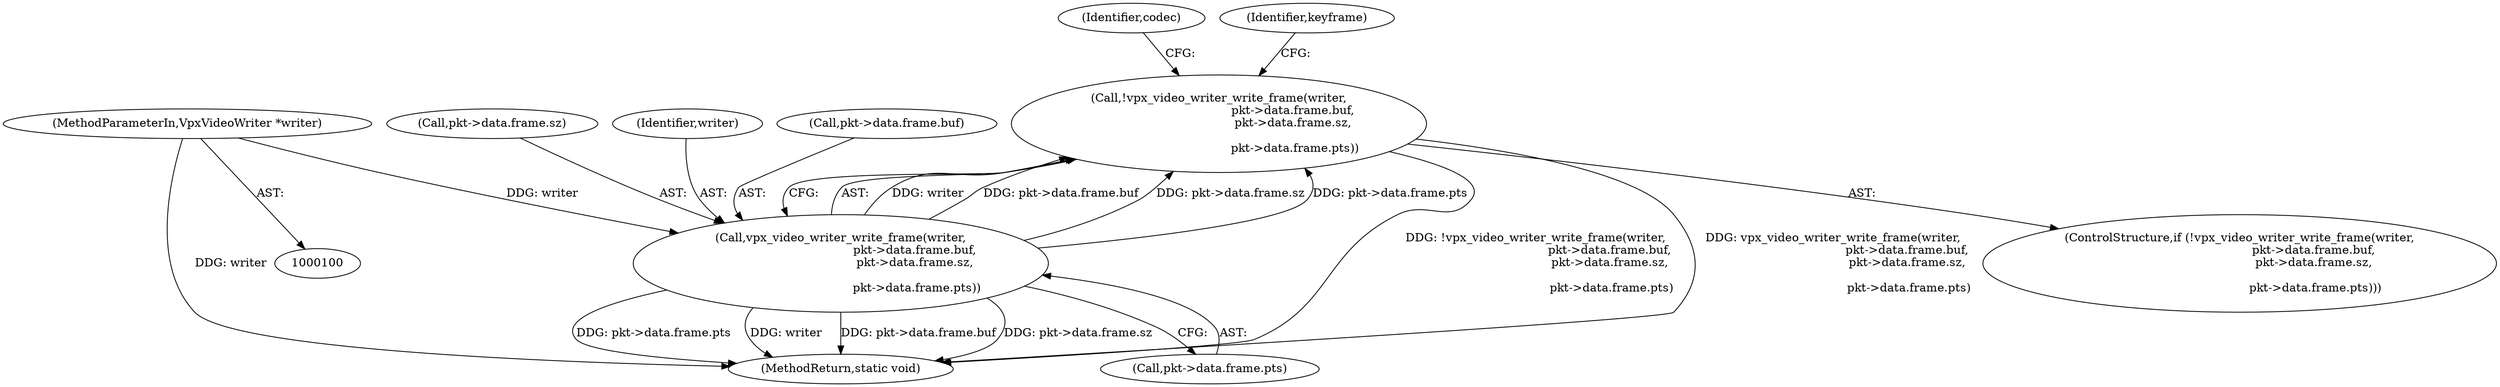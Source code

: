 digraph "1_Android_5a9753fca56f0eeb9f61e342b2fccffc364f9426_13@API" {
"1000164" [label="(Call,!vpx_video_writer_write_frame(writer,\n                                        pkt->data.frame.buf,\n                                        pkt->data.frame.sz,\n\n                                         pkt->data.frame.pts))"];
"1000165" [label="(Call,vpx_video_writer_write_frame(writer,\n                                        pkt->data.frame.buf,\n                                        pkt->data.frame.sz,\n\n                                         pkt->data.frame.pts))"];
"1000105" [label="(MethodParameterIn,VpxVideoWriter *writer)"];
"1000199" [label="(MethodReturn,static void)"];
"1000190" [label="(Identifier,codec)"];
"1000174" [label="(Call,pkt->data.frame.sz)"];
"1000166" [label="(Identifier,writer)"];
"1000194" [label="(Identifier,keyframe)"];
"1000167" [label="(Call,pkt->data.frame.buf)"];
"1000105" [label="(MethodParameterIn,VpxVideoWriter *writer)"];
"1000181" [label="(Call,pkt->data.frame.pts)"];
"1000165" [label="(Call,vpx_video_writer_write_frame(writer,\n                                        pkt->data.frame.buf,\n                                        pkt->data.frame.sz,\n\n                                         pkt->data.frame.pts))"];
"1000164" [label="(Call,!vpx_video_writer_write_frame(writer,\n                                        pkt->data.frame.buf,\n                                        pkt->data.frame.sz,\n\n                                         pkt->data.frame.pts))"];
"1000163" [label="(ControlStructure,if (!vpx_video_writer_write_frame(writer,\n                                        pkt->data.frame.buf,\n                                        pkt->data.frame.sz,\n\n                                         pkt->data.frame.pts)))"];
"1000164" -> "1000163"  [label="AST: "];
"1000164" -> "1000165"  [label="CFG: "];
"1000165" -> "1000164"  [label="AST: "];
"1000190" -> "1000164"  [label="CFG: "];
"1000194" -> "1000164"  [label="CFG: "];
"1000164" -> "1000199"  [label="DDG: !vpx_video_writer_write_frame(writer,\n                                        pkt->data.frame.buf,\n                                        pkt->data.frame.sz,\n\n                                         pkt->data.frame.pts)"];
"1000164" -> "1000199"  [label="DDG: vpx_video_writer_write_frame(writer,\n                                        pkt->data.frame.buf,\n                                        pkt->data.frame.sz,\n\n                                         pkt->data.frame.pts)"];
"1000165" -> "1000164"  [label="DDG: writer"];
"1000165" -> "1000164"  [label="DDG: pkt->data.frame.buf"];
"1000165" -> "1000164"  [label="DDG: pkt->data.frame.sz"];
"1000165" -> "1000164"  [label="DDG: pkt->data.frame.pts"];
"1000165" -> "1000181"  [label="CFG: "];
"1000166" -> "1000165"  [label="AST: "];
"1000167" -> "1000165"  [label="AST: "];
"1000174" -> "1000165"  [label="AST: "];
"1000181" -> "1000165"  [label="AST: "];
"1000165" -> "1000199"  [label="DDG: pkt->data.frame.pts"];
"1000165" -> "1000199"  [label="DDG: writer"];
"1000165" -> "1000199"  [label="DDG: pkt->data.frame.buf"];
"1000165" -> "1000199"  [label="DDG: pkt->data.frame.sz"];
"1000105" -> "1000165"  [label="DDG: writer"];
"1000105" -> "1000100"  [label="AST: "];
"1000105" -> "1000199"  [label="DDG: writer"];
}
